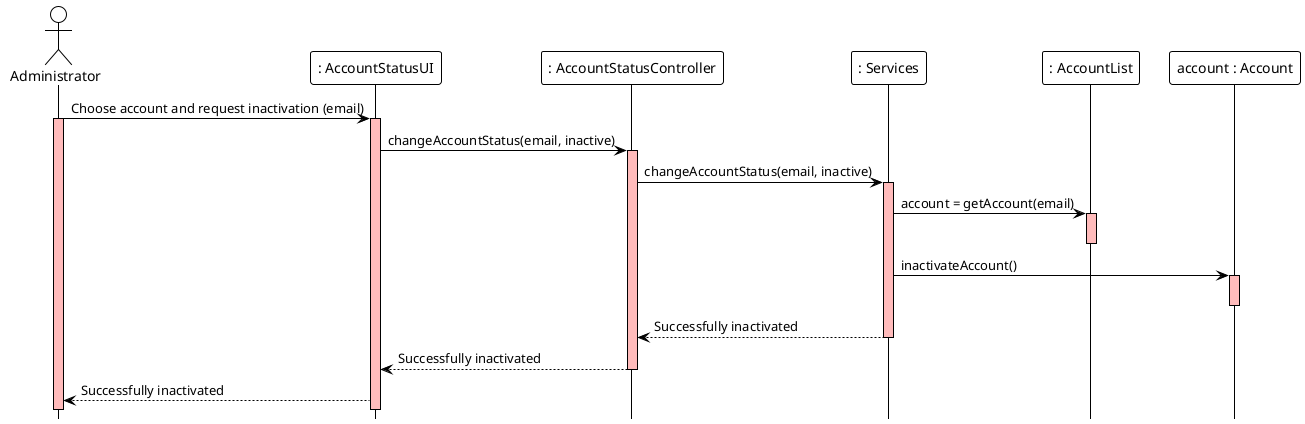 @startuml
!theme plain
hide footbox

actor Administrator  as Administrator #white
participant ": AccountStatusUI" as UI #white
participant ": AccountStatusController" as Controller #white
participant ": Services" as Services #white
participant ": AccountList" as AccountList #white
participant "account : Account" as Account #white

'Administrator ->  Controller : 1.Choose account and request inactivation
Administrator ->  UI : Choose account and request inactivation (email)
activate UI #FFBBBB
'activate Controller #FFBBBB
activate Administrator #FFBBBB
UI -> Controller: changeAccountStatus(email, inactive)
activate Controller #FFBBBB
Controller -> Services: changeAccountStatus(email, inactive)
activate Services #FFBBBB
Services -> AccountList: account = getAccount(email)
activate AccountList #FFBBBB
deactivate AccountList
Services -> Account: inactivateAccount()
activate Account #FFBBBB
deactivate Account
Services --> Controller : Successfully inactivated
deactivate Services
Controller --> UI : Successfully inactivated
deactivate Controller
UI --> Administrator: Successfully inactivated
@enduml